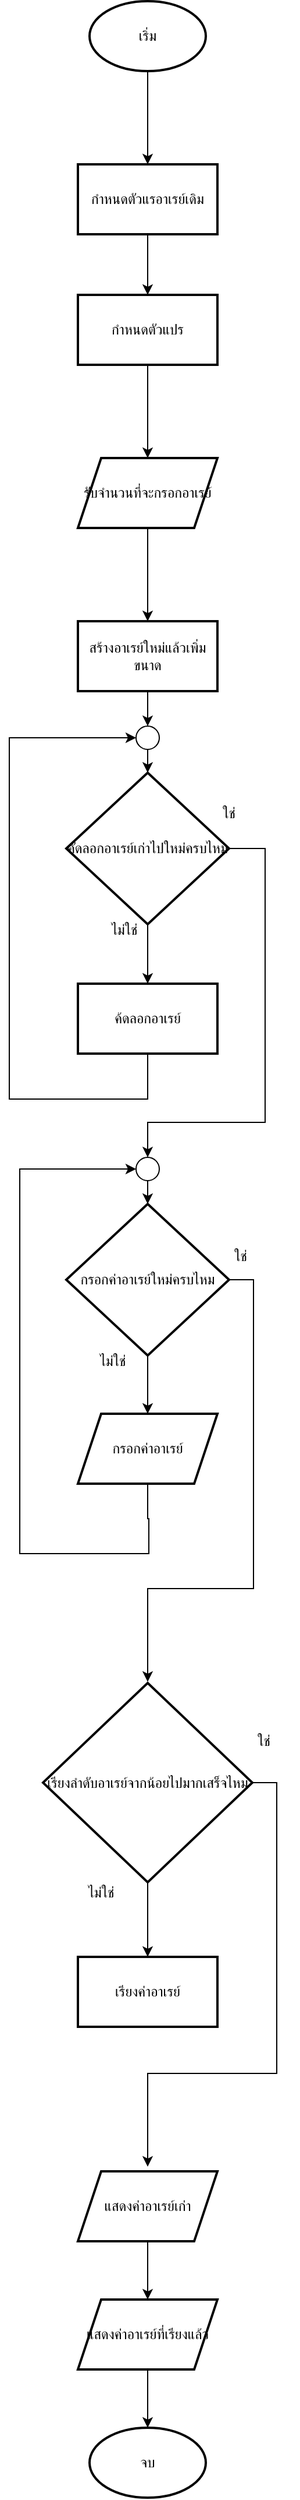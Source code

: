<mxfile version="25.0.3">
  <diagram name="Page-1" id="1awcQCMkyWFa8zuUrcZW">
    <mxGraphModel dx="1930" dy="1020" grid="1" gridSize="10" guides="1" tooltips="1" connect="1" arrows="1" fold="1" page="1" pageScale="1" pageWidth="850" pageHeight="1100" math="0" shadow="0">
      <root>
        <mxCell id="0" />
        <mxCell id="1" parent="0" />
        <mxCell id="BEQ1sclxLFF9sdV0f1_m-20" value="" style="edgeStyle=orthogonalEdgeStyle;rounded=0;orthogonalLoop=1;jettySize=auto;html=1;" parent="1" source="BEQ1sclxLFF9sdV0f1_m-18" target="BEQ1sclxLFF9sdV0f1_m-19" edge="1">
          <mxGeometry relative="1" as="geometry" />
        </mxCell>
        <mxCell id="BEQ1sclxLFF9sdV0f1_m-18" value="เริ่ม" style="strokeWidth=2;html=1;shape=mxgraph.flowchart.start_1;whiteSpace=wrap;" parent="1" vertex="1">
          <mxGeometry x="630" y="8" width="100" height="60" as="geometry" />
        </mxCell>
        <mxCell id="BEQ1sclxLFF9sdV0f1_m-22" value="" style="edgeStyle=orthogonalEdgeStyle;rounded=0;orthogonalLoop=1;jettySize=auto;html=1;" parent="1" source="BEQ1sclxLFF9sdV0f1_m-19" target="BEQ1sclxLFF9sdV0f1_m-21" edge="1">
          <mxGeometry relative="1" as="geometry" />
        </mxCell>
        <mxCell id="BEQ1sclxLFF9sdV0f1_m-19" value="กำหนดตัวแรอาเรย์เดิม" style="whiteSpace=wrap;html=1;strokeWidth=2;" parent="1" vertex="1">
          <mxGeometry x="620" y="148" width="120" height="60" as="geometry" />
        </mxCell>
        <mxCell id="BEQ1sclxLFF9sdV0f1_m-24" value="" style="edgeStyle=orthogonalEdgeStyle;rounded=0;orthogonalLoop=1;jettySize=auto;html=1;" parent="1" source="BEQ1sclxLFF9sdV0f1_m-21" target="BEQ1sclxLFF9sdV0f1_m-23" edge="1">
          <mxGeometry relative="1" as="geometry" />
        </mxCell>
        <mxCell id="BEQ1sclxLFF9sdV0f1_m-21" value="กำหนดตัวแปร" style="whiteSpace=wrap;html=1;strokeWidth=2;" parent="1" vertex="1">
          <mxGeometry x="620" y="260" width="120" height="60" as="geometry" />
        </mxCell>
        <mxCell id="BEQ1sclxLFF9sdV0f1_m-28" value="" style="edgeStyle=orthogonalEdgeStyle;rounded=0;orthogonalLoop=1;jettySize=auto;html=1;" parent="1" source="BEQ1sclxLFF9sdV0f1_m-23" target="BEQ1sclxLFF9sdV0f1_m-27" edge="1">
          <mxGeometry relative="1" as="geometry" />
        </mxCell>
        <mxCell id="BEQ1sclxLFF9sdV0f1_m-23" value="รับจำนวนที่จะกรอกอาเรย์" style="shape=parallelogram;perimeter=parallelogramPerimeter;whiteSpace=wrap;html=1;fixedSize=1;strokeWidth=2;" parent="1" vertex="1">
          <mxGeometry x="620" y="400" width="120" height="60" as="geometry" />
        </mxCell>
        <mxCell id="BEQ1sclxLFF9sdV0f1_m-30" value="" style="edgeStyle=orthogonalEdgeStyle;rounded=0;orthogonalLoop=1;jettySize=auto;html=1;" parent="1" source="BEQ1sclxLFF9sdV0f1_m-34" target="BEQ1sclxLFF9sdV0f1_m-29" edge="1">
          <mxGeometry relative="1" as="geometry" />
        </mxCell>
        <mxCell id="BEQ1sclxLFF9sdV0f1_m-27" value="สร้างอาเรย์ใหม่แล้วเพิ่มขนาด" style="whiteSpace=wrap;html=1;strokeWidth=2;" parent="1" vertex="1">
          <mxGeometry x="620" y="540" width="120" height="60" as="geometry" />
        </mxCell>
        <mxCell id="BEQ1sclxLFF9sdV0f1_m-32" value="" style="edgeStyle=orthogonalEdgeStyle;rounded=0;orthogonalLoop=1;jettySize=auto;html=1;" parent="1" source="BEQ1sclxLFF9sdV0f1_m-29" target="BEQ1sclxLFF9sdV0f1_m-31" edge="1">
          <mxGeometry relative="1" as="geometry" />
        </mxCell>
        <mxCell id="BEQ1sclxLFF9sdV0f1_m-40" style="edgeStyle=orthogonalEdgeStyle;rounded=0;orthogonalLoop=1;jettySize=auto;html=1;entryX=0.5;entryY=0;entryDx=0;entryDy=0;entryPerimeter=0;" parent="1" source="BEQ1sclxLFF9sdV0f1_m-29" target="BEQ1sclxLFF9sdV0f1_m-45" edge="1">
          <mxGeometry relative="1" as="geometry">
            <mxPoint x="680" y="1040" as="targetPoint" />
            <Array as="points">
              <mxPoint x="781" y="735" />
              <mxPoint x="781" y="970" />
              <mxPoint x="680" y="970" />
            </Array>
          </mxGeometry>
        </mxCell>
        <mxCell id="BEQ1sclxLFF9sdV0f1_m-29" value="คัดลอกอาเรย์เก่าไปใหม่ครบไหม" style="rhombus;whiteSpace=wrap;html=1;strokeWidth=2;" parent="1" vertex="1">
          <mxGeometry x="610" y="670" width="140" height="130" as="geometry" />
        </mxCell>
        <mxCell id="BEQ1sclxLFF9sdV0f1_m-33" style="edgeStyle=orthogonalEdgeStyle;rounded=0;orthogonalLoop=1;jettySize=auto;html=1;exitX=0.5;exitY=1;exitDx=0;exitDy=0;entryX=0;entryY=0.5;entryDx=0;entryDy=0;entryPerimeter=0;" parent="1" source="BEQ1sclxLFF9sdV0f1_m-31" target="BEQ1sclxLFF9sdV0f1_m-34" edge="1">
          <mxGeometry relative="1" as="geometry">
            <mxPoint x="660" y="630" as="targetPoint" />
            <Array as="points">
              <mxPoint x="680" y="950" />
              <mxPoint x="561" y="950" />
              <mxPoint x="561" y="640" />
            </Array>
          </mxGeometry>
        </mxCell>
        <mxCell id="BEQ1sclxLFF9sdV0f1_m-31" value="ค้ดลอกอาเรย์" style="whiteSpace=wrap;html=1;strokeWidth=2;" parent="1" vertex="1">
          <mxGeometry x="620" y="851" width="120" height="60" as="geometry" />
        </mxCell>
        <mxCell id="BEQ1sclxLFF9sdV0f1_m-35" value="" style="edgeStyle=orthogonalEdgeStyle;rounded=0;orthogonalLoop=1;jettySize=auto;html=1;" parent="1" source="BEQ1sclxLFF9sdV0f1_m-27" target="BEQ1sclxLFF9sdV0f1_m-34" edge="1">
          <mxGeometry relative="1" as="geometry">
            <mxPoint x="680" y="600" as="sourcePoint" />
            <mxPoint x="680" y="670" as="targetPoint" />
          </mxGeometry>
        </mxCell>
        <mxCell id="BEQ1sclxLFF9sdV0f1_m-34" value="" style="verticalLabelPosition=bottom;verticalAlign=top;html=1;shape=mxgraph.flowchart.on-page_reference;" parent="1" vertex="1">
          <mxGeometry x="670" y="630" width="20" height="20" as="geometry" />
        </mxCell>
        <mxCell id="BEQ1sclxLFF9sdV0f1_m-38" value="ไม่ใช่" style="text;html=1;align=center;verticalAlign=middle;whiteSpace=wrap;rounded=0;" parent="1" vertex="1">
          <mxGeometry x="630" y="790" width="60" height="30" as="geometry" />
        </mxCell>
        <mxCell id="BEQ1sclxLFF9sdV0f1_m-39" value="ใช่" style="text;html=1;align=center;verticalAlign=middle;whiteSpace=wrap;rounded=0;" parent="1" vertex="1">
          <mxGeometry x="720" y="690" width="60" height="30" as="geometry" />
        </mxCell>
        <mxCell id="BEQ1sclxLFF9sdV0f1_m-43" value="" style="edgeStyle=orthogonalEdgeStyle;rounded=0;orthogonalLoop=1;jettySize=auto;html=1;" parent="1" source="BEQ1sclxLFF9sdV0f1_m-41" target="BEQ1sclxLFF9sdV0f1_m-42" edge="1">
          <mxGeometry relative="1" as="geometry" />
        </mxCell>
        <mxCell id="BEQ1sclxLFF9sdV0f1_m-50" style="edgeStyle=orthogonalEdgeStyle;rounded=0;orthogonalLoop=1;jettySize=auto;html=1;" parent="1" source="BEQ1sclxLFF9sdV0f1_m-41" edge="1">
          <mxGeometry relative="1" as="geometry">
            <mxPoint x="680" y="1450" as="targetPoint" />
            <Array as="points">
              <mxPoint x="771" y="1105" />
              <mxPoint x="771" y="1370" />
              <mxPoint x="680" y="1370" />
            </Array>
          </mxGeometry>
        </mxCell>
        <mxCell id="BEQ1sclxLFF9sdV0f1_m-41" value="กรอกค่าอาเรย์ใหม่ครบไหม" style="rhombus;whiteSpace=wrap;html=1;strokeWidth=2;" parent="1" vertex="1">
          <mxGeometry x="610" y="1040" width="140" height="130" as="geometry" />
        </mxCell>
        <mxCell id="BEQ1sclxLFF9sdV0f1_m-44" style="edgeStyle=orthogonalEdgeStyle;rounded=0;orthogonalLoop=1;jettySize=auto;html=1;entryX=0;entryY=0.5;entryDx=0;entryDy=0;entryPerimeter=0;" parent="1" source="BEQ1sclxLFF9sdV0f1_m-42" target="BEQ1sclxLFF9sdV0f1_m-45" edge="1">
          <mxGeometry relative="1" as="geometry">
            <mxPoint x="660" y="1010" as="targetPoint" />
            <Array as="points">
              <mxPoint x="680" y="1310" />
              <mxPoint x="681" y="1310" />
              <mxPoint x="681" y="1340" />
              <mxPoint x="570" y="1340" />
              <mxPoint x="570" y="1010" />
            </Array>
          </mxGeometry>
        </mxCell>
        <mxCell id="BEQ1sclxLFF9sdV0f1_m-42" value="กรอกค่าอาเรย์" style="shape=parallelogram;perimeter=parallelogramPerimeter;whiteSpace=wrap;html=1;fixedSize=1;strokeWidth=2;" parent="1" vertex="1">
          <mxGeometry x="620" y="1220" width="120" height="60" as="geometry" />
        </mxCell>
        <mxCell id="BEQ1sclxLFF9sdV0f1_m-46" value="" style="edgeStyle=orthogonalEdgeStyle;rounded=0;orthogonalLoop=1;jettySize=auto;html=1;" parent="1" source="BEQ1sclxLFF9sdV0f1_m-45" target="BEQ1sclxLFF9sdV0f1_m-41" edge="1">
          <mxGeometry relative="1" as="geometry" />
        </mxCell>
        <mxCell id="BEQ1sclxLFF9sdV0f1_m-45" value="" style="verticalLabelPosition=bottom;verticalAlign=top;html=1;shape=mxgraph.flowchart.on-page_reference;" parent="1" vertex="1">
          <mxGeometry x="670" y="1000" width="20" height="20" as="geometry" />
        </mxCell>
        <mxCell id="BEQ1sclxLFF9sdV0f1_m-47" value="ไม่ใช่" style="text;html=1;align=center;verticalAlign=middle;whiteSpace=wrap;rounded=0;" parent="1" vertex="1">
          <mxGeometry x="620" y="1160" width="60" height="30" as="geometry" />
        </mxCell>
        <mxCell id="BEQ1sclxLFF9sdV0f1_m-49" value="ใช่" style="text;html=1;align=center;verticalAlign=middle;whiteSpace=wrap;rounded=0;" parent="1" vertex="1">
          <mxGeometry x="730" y="1070" width="60" height="30" as="geometry" />
        </mxCell>
        <mxCell id="BEQ1sclxLFF9sdV0f1_m-52" value="" style="edgeStyle=orthogonalEdgeStyle;rounded=0;orthogonalLoop=1;jettySize=auto;html=1;" parent="1" source="BEQ1sclxLFF9sdV0f1_m-54" target="BEQ1sclxLFF9sdV0f1_m-57" edge="1">
          <mxGeometry relative="1" as="geometry" />
        </mxCell>
        <mxCell id="BEQ1sclxLFF9sdV0f1_m-53" style="edgeStyle=orthogonalEdgeStyle;rounded=0;orthogonalLoop=1;jettySize=auto;html=1;" parent="1" source="BEQ1sclxLFF9sdV0f1_m-54" edge="1">
          <mxGeometry relative="1" as="geometry">
            <mxPoint x="680" y="1866" as="targetPoint" />
            <Array as="points">
              <mxPoint x="791" y="1537" />
              <mxPoint x="791" y="1786" />
              <mxPoint x="680" y="1786" />
            </Array>
          </mxGeometry>
        </mxCell>
        <mxCell id="BEQ1sclxLFF9sdV0f1_m-54" value="เรียงลำดับอาเรย์จากน้อยไปมากเสร็จไหม" style="rhombus;whiteSpace=wrap;html=1;strokeWidth=2;" parent="1" vertex="1">
          <mxGeometry x="590" y="1451" width="180" height="171" as="geometry" />
        </mxCell>
        <mxCell id="BEQ1sclxLFF9sdV0f1_m-55" value="ไม่ใช่" style="text;html=1;align=center;verticalAlign=middle;whiteSpace=wrap;rounded=0;" parent="1" vertex="1">
          <mxGeometry x="610" y="1616" width="60" height="30" as="geometry" />
        </mxCell>
        <mxCell id="BEQ1sclxLFF9sdV0f1_m-56" value="ใช่" style="text;html=1;align=center;verticalAlign=middle;whiteSpace=wrap;rounded=0;" parent="1" vertex="1">
          <mxGeometry x="750" y="1486" width="60" height="30" as="geometry" />
        </mxCell>
        <mxCell id="BEQ1sclxLFF9sdV0f1_m-57" value="เรียงค่าอาเรย์" style="whiteSpace=wrap;html=1;strokeWidth=2;" parent="1" vertex="1">
          <mxGeometry x="620" y="1686" width="120" height="60" as="geometry" />
        </mxCell>
        <mxCell id="BEQ1sclxLFF9sdV0f1_m-62" value="" style="edgeStyle=orthogonalEdgeStyle;rounded=0;orthogonalLoop=1;jettySize=auto;html=1;" parent="1" source="BEQ1sclxLFF9sdV0f1_m-58" target="BEQ1sclxLFF9sdV0f1_m-61" edge="1">
          <mxGeometry relative="1" as="geometry" />
        </mxCell>
        <mxCell id="BEQ1sclxLFF9sdV0f1_m-58" value="แสดงค่าอาเรย์ที่เรียงแล้ว" style="shape=parallelogram;perimeter=parallelogramPerimeter;whiteSpace=wrap;html=1;fixedSize=1;strokeWidth=2;" parent="1" vertex="1">
          <mxGeometry x="620" y="1980" width="120" height="60" as="geometry" />
        </mxCell>
        <mxCell id="BEQ1sclxLFF9sdV0f1_m-60" value="" style="edgeStyle=orthogonalEdgeStyle;rounded=0;orthogonalLoop=1;jettySize=auto;html=1;" parent="1" source="BEQ1sclxLFF9sdV0f1_m-59" target="BEQ1sclxLFF9sdV0f1_m-58" edge="1">
          <mxGeometry relative="1" as="geometry" />
        </mxCell>
        <mxCell id="BEQ1sclxLFF9sdV0f1_m-59" value="แสดงค่าอาเรย์เก่า" style="shape=parallelogram;perimeter=parallelogramPerimeter;whiteSpace=wrap;html=1;fixedSize=1;strokeWidth=2;" parent="1" vertex="1">
          <mxGeometry x="620" y="1870" width="120" height="60" as="geometry" />
        </mxCell>
        <mxCell id="BEQ1sclxLFF9sdV0f1_m-61" value="จบ" style="strokeWidth=2;html=1;shape=mxgraph.flowchart.start_1;whiteSpace=wrap;" parent="1" vertex="1">
          <mxGeometry x="630" y="2090" width="100" height="60" as="geometry" />
        </mxCell>
      </root>
    </mxGraphModel>
  </diagram>
</mxfile>
